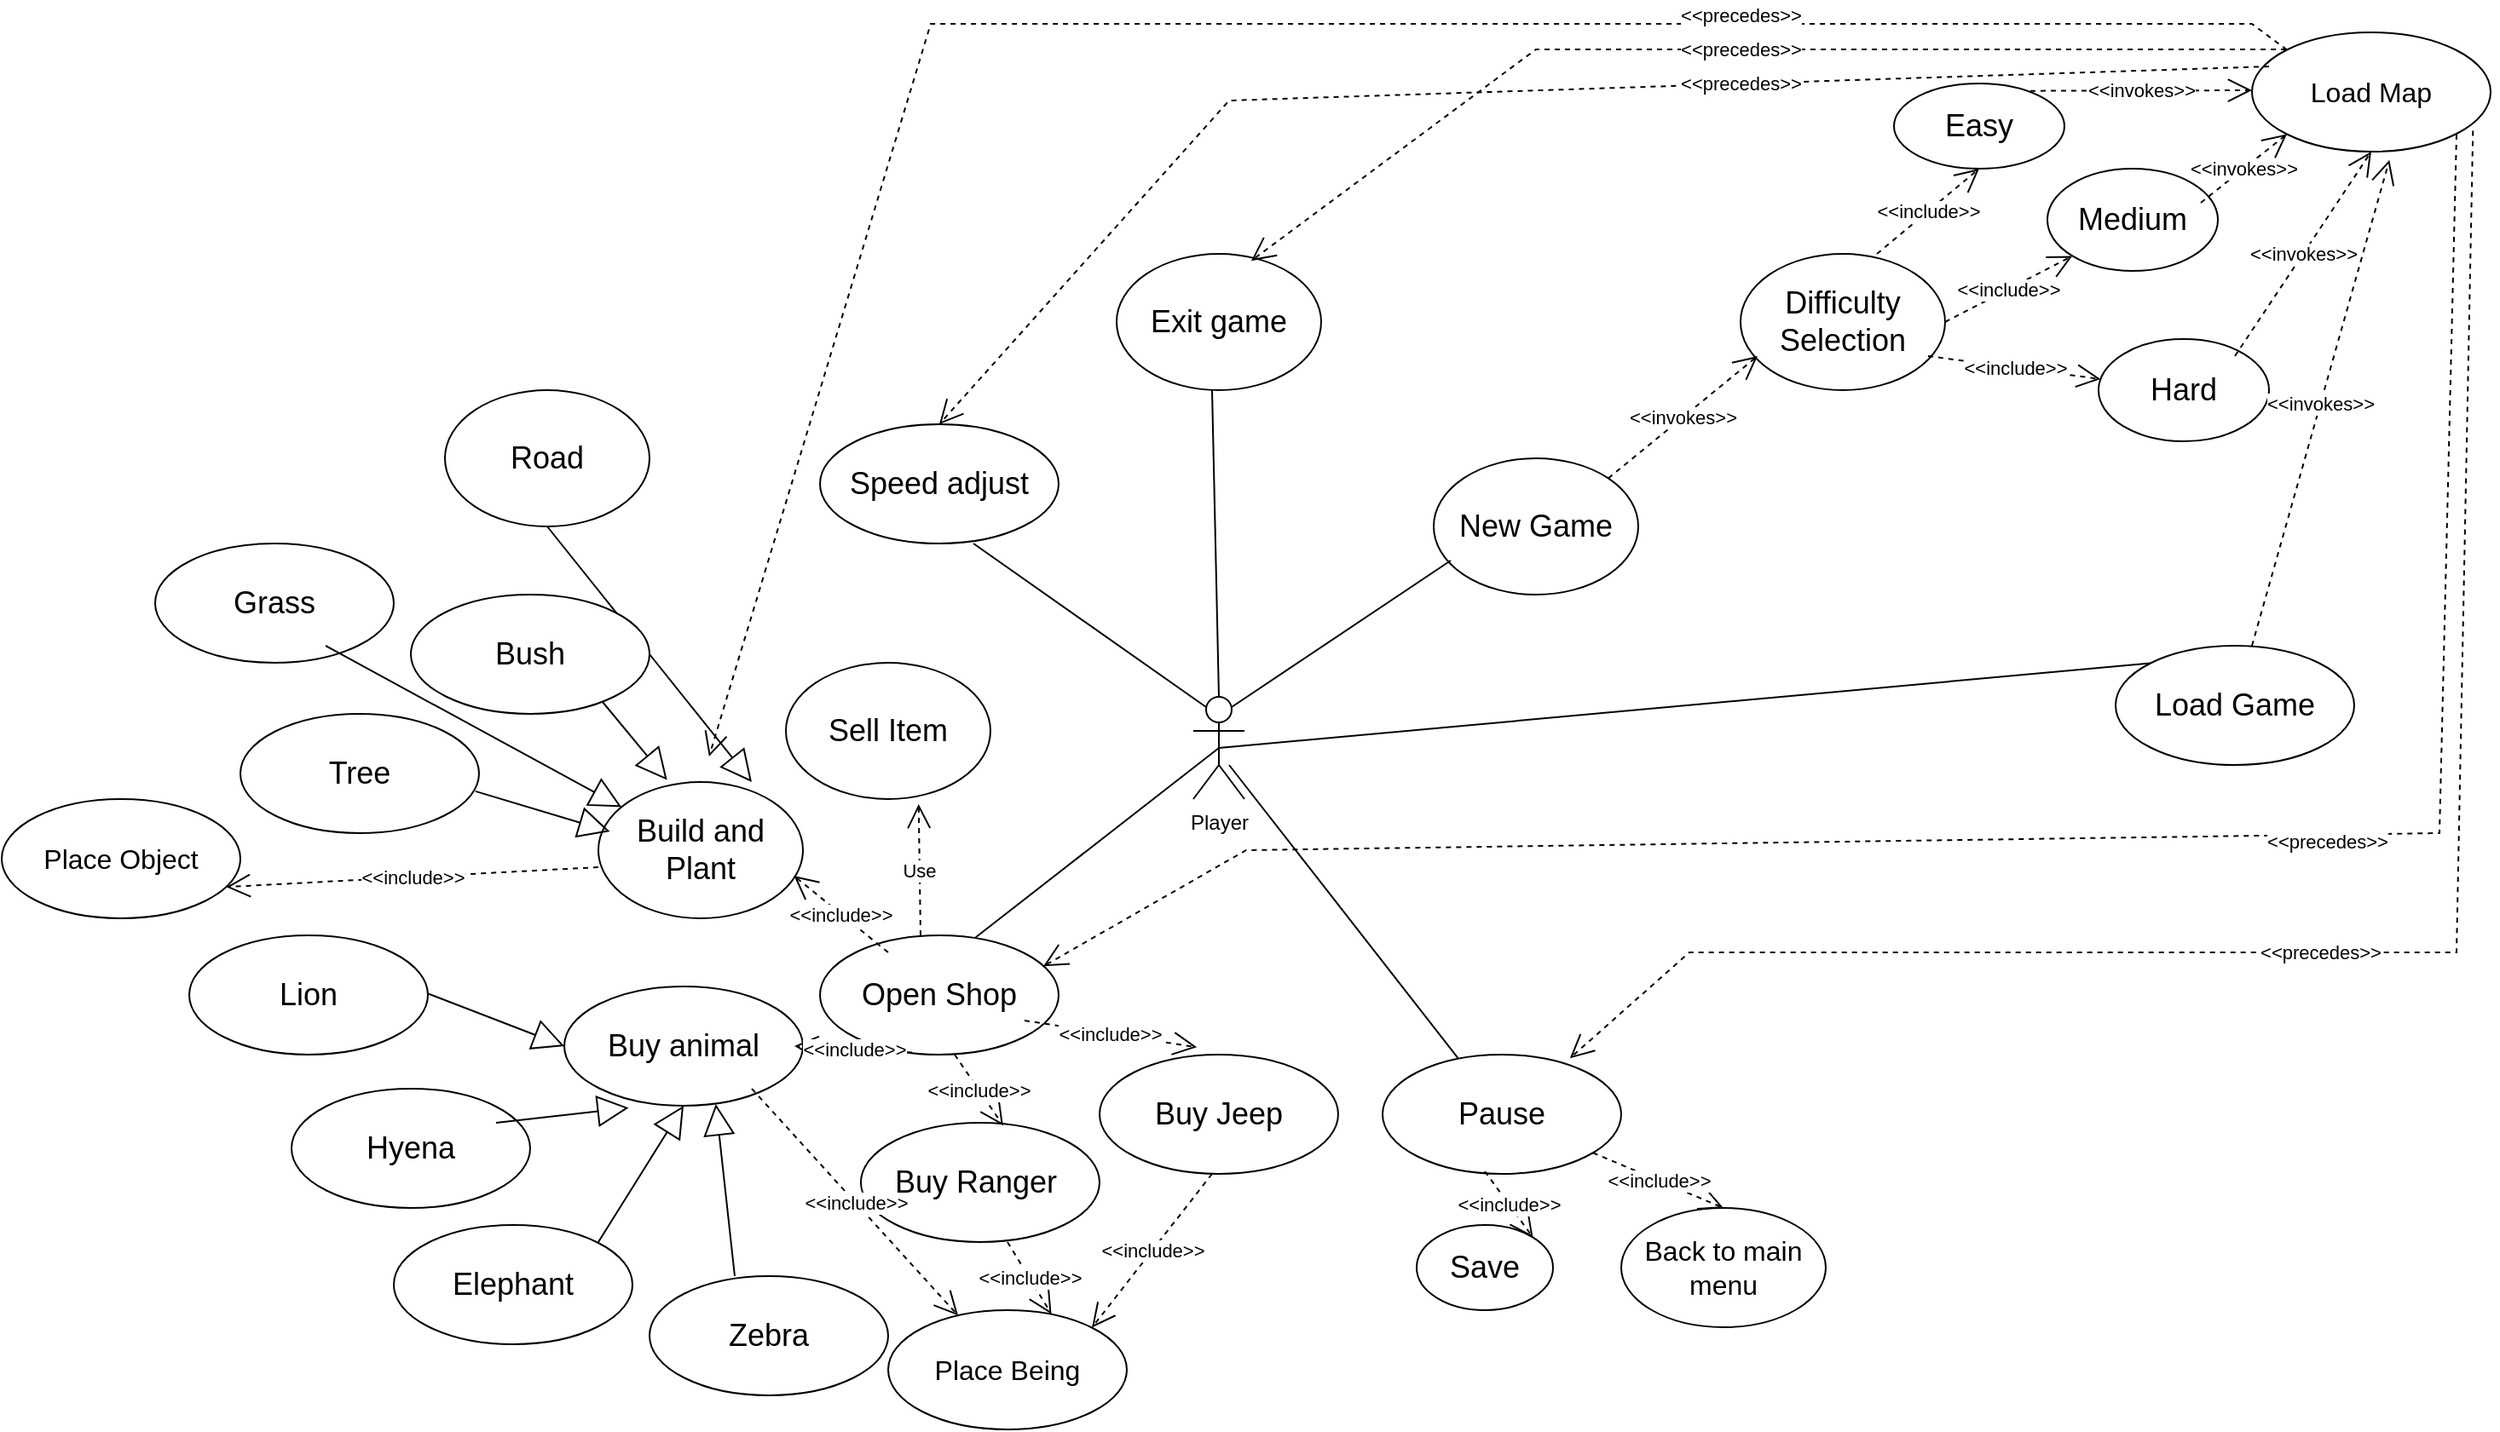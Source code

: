 <mxfile version="26.0.9">
  <diagram name="1 oldal" id="OyEDA8R54Vaxp7VV-NBK">
    <mxGraphModel dx="1694" dy="1720" grid="1" gridSize="10" guides="1" tooltips="1" connect="1" arrows="1" fold="1" page="1" pageScale="1" pageWidth="827" pageHeight="1169" math="0" shadow="0">
      <root>
        <mxCell id="0" />
        <mxCell id="1" parent="0" />
        <mxCell id="_38WelV2jUMVwPO3Fh2J-1" value="Player" style="shape=umlActor;verticalLabelPosition=bottom;verticalAlign=top;html=1;outlineConnect=0;" parent="1" vertex="1">
          <mxGeometry x="399" y="210" width="30" height="60" as="geometry" />
        </mxCell>
        <mxCell id="_38WelV2jUMVwPO3Fh2J-2" value="&lt;font style=&quot;font-size: 18px;&quot;&gt;New Game&lt;/font&gt;" style="ellipse;whiteSpace=wrap;html=1;" parent="1" vertex="1">
          <mxGeometry x="540" y="70" width="120" height="80" as="geometry" />
        </mxCell>
        <mxCell id="_38WelV2jUMVwPO3Fh2J-3" value="" style="endArrow=none;html=1;rounded=0;exitX=0.75;exitY=0.1;exitDx=0;exitDy=0;exitPerimeter=0;" parent="1" source="_38WelV2jUMVwPO3Fh2J-1" edge="1">
          <mxGeometry width="50" height="50" relative="1" as="geometry">
            <mxPoint x="500" y="180" as="sourcePoint" />
            <mxPoint x="550" y="130" as="targetPoint" />
          </mxGeometry>
        </mxCell>
        <mxCell id="_38WelV2jUMVwPO3Fh2J-4" value="&lt;font style=&quot;font-size: 18px;&quot;&gt;Difficulty Selection&lt;/font&gt;" style="ellipse;whiteSpace=wrap;html=1;" parent="1" vertex="1">
          <mxGeometry x="720" y="-50" width="120" height="80" as="geometry" />
        </mxCell>
        <mxCell id="_38WelV2jUMVwPO3Fh2J-5" value="&amp;lt;&amp;lt;invokes&amp;gt;&amp;gt;" style="endArrow=open;endSize=12;dashed=1;html=1;rounded=0;exitX=1;exitY=0;exitDx=0;exitDy=0;" parent="1" source="_38WelV2jUMVwPO3Fh2J-2" edge="1">
          <mxGeometry width="160" relative="1" as="geometry">
            <mxPoint x="570" y="10" as="sourcePoint" />
            <mxPoint x="730" y="10" as="targetPoint" />
          </mxGeometry>
        </mxCell>
        <mxCell id="_38WelV2jUMVwPO3Fh2J-6" value="&lt;font style=&quot;font-size: 18px;&quot;&gt;Exit &lt;font style=&quot;&quot;&gt;game&lt;/font&gt;&lt;/font&gt;" style="ellipse;whiteSpace=wrap;html=1;" parent="1" vertex="1">
          <mxGeometry x="354" y="-50" width="120" height="80" as="geometry" />
        </mxCell>
        <mxCell id="_38WelV2jUMVwPO3Fh2J-7" value="" style="endArrow=none;html=1;rounded=0;exitX=0.5;exitY=0;exitDx=0;exitDy=0;exitPerimeter=0;" parent="1" source="_38WelV2jUMVwPO3Fh2J-1" edge="1">
          <mxGeometry width="50" height="50" relative="1" as="geometry">
            <mxPoint x="410" y="200" as="sourcePoint" />
            <mxPoint x="410" y="30" as="targetPoint" />
          </mxGeometry>
        </mxCell>
        <mxCell id="_38WelV2jUMVwPO3Fh2J-8" value="&lt;font style=&quot;font-size: 18px;&quot;&gt;Build and Plant&lt;/font&gt;" style="ellipse;whiteSpace=wrap;html=1;" parent="1" vertex="1">
          <mxGeometry x="50" y="260" width="120" height="80" as="geometry" />
        </mxCell>
        <mxCell id="_38WelV2jUMVwPO3Fh2J-9" value="" style="endArrow=block;endSize=16;endFill=0;html=1;rounded=0;exitX=0.5;exitY=1;exitDx=0;exitDy=0;entryX=0.75;entryY=0;entryDx=0;entryDy=0;entryPerimeter=0;" parent="1" source="_38WelV2jUMVwPO3Fh2J-11" target="_38WelV2jUMVwPO3Fh2J-8" edge="1">
          <mxGeometry width="160" relative="1" as="geometry">
            <mxPoint x="110" y="50" as="sourcePoint" />
            <mxPoint x="170" y="80" as="targetPoint" />
          </mxGeometry>
        </mxCell>
        <mxCell id="_38WelV2jUMVwPO3Fh2J-10" value="" style="endArrow=none;html=1;rounded=0;exitX=0.25;exitY=0.1;exitDx=0;exitDy=0;exitPerimeter=0;" parent="1" source="_38WelV2jUMVwPO3Fh2J-1" edge="1">
          <mxGeometry width="50" height="50" relative="1" as="geometry">
            <mxPoint x="220" y="170" as="sourcePoint" />
            <mxPoint x="270" y="120" as="targetPoint" />
          </mxGeometry>
        </mxCell>
        <mxCell id="_38WelV2jUMVwPO3Fh2J-11" value="&lt;font style=&quot;font-size: 18px;&quot;&gt;Road&lt;/font&gt;" style="ellipse;whiteSpace=wrap;html=1;" parent="1" vertex="1">
          <mxGeometry x="-40" y="30" width="120" height="80" as="geometry" />
        </mxCell>
        <mxCell id="_38WelV2jUMVwPO3Fh2J-12" value="" style="endArrow=block;endSize=16;endFill=0;html=1;rounded=0;entryX=0.336;entryY=-0.015;entryDx=0;entryDy=0;entryPerimeter=0;" parent="1" target="_38WelV2jUMVwPO3Fh2J-8" edge="1">
          <mxGeometry width="160" relative="1" as="geometry">
            <mxPoint x="50" y="210" as="sourcePoint" />
            <mxPoint x="110" y="210" as="targetPoint" />
          </mxGeometry>
        </mxCell>
        <mxCell id="_38WelV2jUMVwPO3Fh2J-13" value="&lt;font style=&quot;font-size: 18px;&quot;&gt;Tree&lt;/font&gt;" style="ellipse;whiteSpace=wrap;html=1;" parent="1" vertex="1">
          <mxGeometry x="-160" y="220" width="140" height="70" as="geometry" />
        </mxCell>
        <mxCell id="_38WelV2jUMVwPO3Fh2J-15" value="&lt;span style=&quot;font-size: 18px;&quot;&gt;Bush&lt;/span&gt;" style="ellipse;whiteSpace=wrap;html=1;" parent="1" vertex="1">
          <mxGeometry x="-60" y="150" width="140" height="70" as="geometry" />
        </mxCell>
        <mxCell id="_38WelV2jUMVwPO3Fh2J-16" value="&lt;span style=&quot;font-size: 18px;&quot;&gt;Grass&lt;/span&gt;" style="ellipse;whiteSpace=wrap;html=1;" parent="1" vertex="1">
          <mxGeometry x="-210" y="120" width="140" height="70" as="geometry" />
        </mxCell>
        <mxCell id="_38WelV2jUMVwPO3Fh2J-17" value="" style="endArrow=block;endSize=16;endFill=0;html=1;rounded=0;entryX=0.056;entryY=0.363;entryDx=0;entryDy=0;entryPerimeter=0;exitX=0.985;exitY=0.649;exitDx=0;exitDy=0;exitPerimeter=0;" parent="1" source="_38WelV2jUMVwPO3Fh2J-13" target="_38WelV2jUMVwPO3Fh2J-8" edge="1">
          <mxGeometry width="160" relative="1" as="geometry">
            <mxPoint x="80" y="50" as="sourcePoint" />
            <mxPoint x="240" y="50" as="targetPoint" />
          </mxGeometry>
        </mxCell>
        <mxCell id="_38WelV2jUMVwPO3Fh2J-19" value="&lt;font size=&quot;3&quot;&gt;Load Map&lt;/font&gt;" style="ellipse;whiteSpace=wrap;html=1;" parent="1" vertex="1">
          <mxGeometry x="1020" y="-180" width="140" height="70" as="geometry" />
        </mxCell>
        <mxCell id="_38WelV2jUMVwPO3Fh2J-21" value="&amp;lt;&amp;lt;include&amp;gt;&amp;gt;" style="endArrow=open;endSize=12;dashed=1;html=1;rounded=0;entryX=0;entryY=1;entryDx=0;entryDy=0;" parent="1" target="_38WelV2jUMVwPO3Fh2J-41" edge="1">
          <mxGeometry width="160" relative="1" as="geometry">
            <mxPoint x="840" y="-10" as="sourcePoint" />
            <mxPoint x="930" y="-30" as="targetPoint" />
          </mxGeometry>
        </mxCell>
        <mxCell id="_38WelV2jUMVwPO3Fh2J-22" value="&lt;font style=&quot;font-size: 18px;&quot;&gt;Buy animal&lt;/font&gt;" style="ellipse;whiteSpace=wrap;html=1;" parent="1" vertex="1">
          <mxGeometry x="30" y="380" width="140" height="70" as="geometry" />
        </mxCell>
        <mxCell id="_38WelV2jUMVwPO3Fh2J-23" value="" style="endArrow=none;html=1;rounded=0;entryX=0.5;entryY=0.5;entryDx=0;entryDy=0;entryPerimeter=0;" parent="1" target="_38WelV2jUMVwPO3Fh2J-1" edge="1">
          <mxGeometry width="50" height="50" relative="1" as="geometry">
            <mxPoint x="260" y="360" as="sourcePoint" />
            <mxPoint x="310" y="310" as="targetPoint" />
          </mxGeometry>
        </mxCell>
        <mxCell id="_38WelV2jUMVwPO3Fh2J-26" value="&lt;span style=&quot;font-size: 18px;&quot;&gt;Lion&lt;/span&gt;" style="ellipse;whiteSpace=wrap;html=1;" parent="1" vertex="1">
          <mxGeometry x="-190" y="350" width="140" height="70" as="geometry" />
        </mxCell>
        <mxCell id="_38WelV2jUMVwPO3Fh2J-28" value="&lt;span style=&quot;font-size: 18px;&quot;&gt;Zebra&lt;/span&gt;" style="ellipse;whiteSpace=wrap;html=1;" parent="1" vertex="1">
          <mxGeometry x="80" y="550" width="140" height="70" as="geometry" />
        </mxCell>
        <mxCell id="_38WelV2jUMVwPO3Fh2J-29" value="&lt;font style=&quot;font-size: 18px;&quot;&gt;Hyena&lt;/font&gt;" style="ellipse;whiteSpace=wrap;html=1;" parent="1" vertex="1">
          <mxGeometry x="-130" y="440" width="140" height="70" as="geometry" />
        </mxCell>
        <mxCell id="_38WelV2jUMVwPO3Fh2J-30" value="&lt;span style=&quot;font-size: 18px;&quot;&gt;Elephant&lt;/span&gt;" style="ellipse;whiteSpace=wrap;html=1;" parent="1" vertex="1">
          <mxGeometry x="-70" y="520" width="140" height="70" as="geometry" />
        </mxCell>
        <mxCell id="_38WelV2jUMVwPO3Fh2J-31" value="" style="endArrow=block;endSize=16;endFill=0;html=1;rounded=0;entryX=0;entryY=0.5;entryDx=0;entryDy=0;" parent="1" target="_38WelV2jUMVwPO3Fh2J-22" edge="1">
          <mxGeometry width="160" relative="1" as="geometry">
            <mxPoint x="-50" y="384.17" as="sourcePoint" />
            <mxPoint x="110" y="384.17" as="targetPoint" />
          </mxGeometry>
        </mxCell>
        <mxCell id="_38WelV2jUMVwPO3Fh2J-32" value="" style="endArrow=block;endSize=16;endFill=0;html=1;rounded=0;entryX=0.27;entryY=1.017;entryDx=0;entryDy=0;entryPerimeter=0;" parent="1" target="_38WelV2jUMVwPO3Fh2J-22" edge="1">
          <mxGeometry width="160" relative="1" as="geometry">
            <mxPoint x="-10" y="460" as="sourcePoint" />
            <mxPoint x="150" y="460" as="targetPoint" />
          </mxGeometry>
        </mxCell>
        <mxCell id="_38WelV2jUMVwPO3Fh2J-33" value="" style="endArrow=block;endSize=16;endFill=0;html=1;rounded=0;entryX=0.5;entryY=1;entryDx=0;entryDy=0;" parent="1" target="_38WelV2jUMVwPO3Fh2J-22" edge="1">
          <mxGeometry width="160" relative="1" as="geometry">
            <mxPoint x="50" y="530" as="sourcePoint" />
            <mxPoint x="210" y="530" as="targetPoint" />
          </mxGeometry>
        </mxCell>
        <mxCell id="_38WelV2jUMVwPO3Fh2J-34" value="" style="endArrow=block;endSize=16;endFill=0;html=1;rounded=0;entryX=0.635;entryY=0.986;entryDx=0;entryDy=0;entryPerimeter=0;" parent="1" target="_38WelV2jUMVwPO3Fh2J-22" edge="1">
          <mxGeometry width="160" relative="1" as="geometry">
            <mxPoint x="130" y="550" as="sourcePoint" />
            <mxPoint x="290" y="550" as="targetPoint" />
          </mxGeometry>
        </mxCell>
        <mxCell id="_38WelV2jUMVwPO3Fh2J-35" value="&lt;font style=&quot;font-size: 18px;&quot;&gt;Open Shop&lt;/font&gt;" style="ellipse;whiteSpace=wrap;html=1;" parent="1" vertex="1">
          <mxGeometry x="180" y="350" width="140" height="70" as="geometry" />
        </mxCell>
        <mxCell id="_38WelV2jUMVwPO3Fh2J-38" value="&lt;font style=&quot;font-size: 18px;&quot;&gt;Load Game&lt;/font&gt;" style="ellipse;whiteSpace=wrap;html=1;" parent="1" vertex="1">
          <mxGeometry x="940" y="180" width="140" height="70" as="geometry" />
        </mxCell>
        <mxCell id="_38WelV2jUMVwPO3Fh2J-39" value="" style="endArrow=none;html=1;rounded=0;exitX=0;exitY=0;exitDx=0;exitDy=0;entryX=0.5;entryY=0.5;entryDx=0;entryDy=0;entryPerimeter=0;" parent="1" source="_38WelV2jUMVwPO3Fh2J-38" target="_38WelV2jUMVwPO3Fh2J-1" edge="1">
          <mxGeometry width="50" height="50" relative="1" as="geometry">
            <mxPoint x="380" y="320" as="sourcePoint" />
            <mxPoint x="430" y="270" as="targetPoint" />
          </mxGeometry>
        </mxCell>
        <mxCell id="_38WelV2jUMVwPO3Fh2J-40" value="&lt;font style=&quot;font-size: 18px;&quot;&gt;Easy&lt;/font&gt;" style="ellipse;whiteSpace=wrap;html=1;" parent="1" vertex="1">
          <mxGeometry x="810" y="-150" width="100" height="50" as="geometry" />
        </mxCell>
        <mxCell id="_38WelV2jUMVwPO3Fh2J-41" value="&lt;font style=&quot;font-size: 18px;&quot;&gt;Medium&lt;/font&gt;" style="ellipse;whiteSpace=wrap;html=1;" parent="1" vertex="1">
          <mxGeometry x="900" y="-100" width="100" height="60" as="geometry" />
        </mxCell>
        <mxCell id="_38WelV2jUMVwPO3Fh2J-44" value="&lt;font style=&quot;font-size: 18px;&quot;&gt;Hard&lt;/font&gt;" style="ellipse;whiteSpace=wrap;html=1;" parent="1" vertex="1">
          <mxGeometry x="930" width="100" height="60" as="geometry" />
        </mxCell>
        <mxCell id="_38WelV2jUMVwPO3Fh2J-45" value="&amp;lt;&amp;lt;include&amp;gt;&amp;gt;" style="endArrow=open;endSize=12;dashed=1;html=1;rounded=0;entryX=0.5;entryY=1;entryDx=0;entryDy=0;" parent="1" target="_38WelV2jUMVwPO3Fh2J-40" edge="1">
          <mxGeometry width="160" relative="1" as="geometry">
            <mxPoint x="800" y="-50" as="sourcePoint" />
            <mxPoint x="960" y="-50" as="targetPoint" />
          </mxGeometry>
        </mxCell>
        <mxCell id="_38WelV2jUMVwPO3Fh2J-46" value="" style="endArrow=block;endSize=16;endFill=0;html=1;rounded=0;" parent="1" target="_38WelV2jUMVwPO3Fh2J-8" edge="1">
          <mxGeometry width="160" relative="1" as="geometry">
            <mxPoint x="-110" y="180" as="sourcePoint" />
            <mxPoint x="50" y="180" as="targetPoint" />
          </mxGeometry>
        </mxCell>
        <mxCell id="_38WelV2jUMVwPO3Fh2J-48" value="&lt;font style=&quot;font-size: 18px;&quot;&gt;Buy Ranger&amp;nbsp;&lt;/font&gt;" style="ellipse;whiteSpace=wrap;html=1;" parent="1" vertex="1">
          <mxGeometry x="204" y="460" width="140" height="70" as="geometry" />
        </mxCell>
        <mxCell id="_38WelV2jUMVwPO3Fh2J-49" value="&lt;span style=&quot;font-size: 18px;&quot;&gt;Buy Jeep&lt;/span&gt;" style="ellipse;whiteSpace=wrap;html=1;" parent="1" vertex="1">
          <mxGeometry x="344" y="420" width="140" height="70" as="geometry" />
        </mxCell>
        <mxCell id="_38WelV2jUMVwPO3Fh2J-52" value="&lt;font style=&quot;font-size: 18px;&quot;&gt;Speed adjust&lt;/font&gt;" style="ellipse;whiteSpace=wrap;html=1;" parent="1" vertex="1">
          <mxGeometry x="180" y="50" width="140" height="70" as="geometry" />
        </mxCell>
        <mxCell id="_38WelV2jUMVwPO3Fh2J-54" value="&amp;lt;&amp;lt;include&amp;gt;&amp;gt;" style="endArrow=open;endSize=12;dashed=1;html=1;rounded=0;" parent="1" target="_38WelV2jUMVwPO3Fh2J-44" edge="1">
          <mxGeometry width="160" relative="1" as="geometry">
            <mxPoint x="830" y="10" as="sourcePoint" />
            <mxPoint x="990" y="10" as="targetPoint" />
          </mxGeometry>
        </mxCell>
        <mxCell id="_38WelV2jUMVwPO3Fh2J-55" value="&lt;font style=&quot;font-size: 18px;&quot;&gt;Pause&lt;/font&gt;" style="ellipse;whiteSpace=wrap;html=1;" parent="1" vertex="1">
          <mxGeometry x="510" y="420" width="140" height="70" as="geometry" />
        </mxCell>
        <mxCell id="_38WelV2jUMVwPO3Fh2J-56" value="" style="endArrow=none;html=1;rounded=0;" parent="1" target="_38WelV2jUMVwPO3Fh2J-55" edge="1">
          <mxGeometry width="50" height="50" relative="1" as="geometry">
            <mxPoint x="420" y="250" as="sourcePoint" />
            <mxPoint x="470" y="200" as="targetPoint" />
          </mxGeometry>
        </mxCell>
        <mxCell id="_38WelV2jUMVwPO3Fh2J-57" value="&lt;font style=&quot;font-size: 18px;&quot;&gt;Save&lt;/font&gt;" style="ellipse;whiteSpace=wrap;html=1;" parent="1" vertex="1">
          <mxGeometry x="530" y="520" width="80" height="50" as="geometry" />
        </mxCell>
        <mxCell id="_38WelV2jUMVwPO3Fh2J-58" value="&lt;font size=&quot;3&quot;&gt;Back to main menu&lt;/font&gt;" style="ellipse;whiteSpace=wrap;html=1;" parent="1" vertex="1">
          <mxGeometry x="650" y="510" width="120" height="70" as="geometry" />
        </mxCell>
        <mxCell id="_38WelV2jUMVwPO3Fh2J-59" value="&amp;lt;&amp;lt;invokes&amp;gt;&amp;gt;" style="endArrow=open;endSize=12;dashed=1;html=1;rounded=0;" parent="1" edge="1">
          <mxGeometry width="160" relative="1" as="geometry">
            <mxPoint x="890" y="-145.67" as="sourcePoint" />
            <mxPoint x="1020" y="-146" as="targetPoint" />
          </mxGeometry>
        </mxCell>
        <mxCell id="_38WelV2jUMVwPO3Fh2J-60" value="&amp;lt;&amp;lt;invokes&amp;gt;&amp;gt;" style="endArrow=open;endSize=12;dashed=1;html=1;rounded=0;entryX=0;entryY=1;entryDx=0;entryDy=0;" parent="1" target="_38WelV2jUMVwPO3Fh2J-19" edge="1">
          <mxGeometry width="160" relative="1" as="geometry">
            <mxPoint x="990" y="-80" as="sourcePoint" />
            <mxPoint x="1150" y="-80" as="targetPoint" />
          </mxGeometry>
        </mxCell>
        <mxCell id="_38WelV2jUMVwPO3Fh2J-61" value="&amp;lt;&amp;lt;invokes&amp;gt;&amp;gt;" style="endArrow=open;endSize=12;dashed=1;html=1;rounded=0;entryX=0.5;entryY=1;entryDx=0;entryDy=0;" parent="1" target="_38WelV2jUMVwPO3Fh2J-19" edge="1">
          <mxGeometry width="160" relative="1" as="geometry">
            <mxPoint x="1010" y="10" as="sourcePoint" />
            <mxPoint x="1170" y="10" as="targetPoint" />
          </mxGeometry>
        </mxCell>
        <mxCell id="_38WelV2jUMVwPO3Fh2J-62" value="&amp;lt;&amp;lt;invokes&amp;gt;&amp;gt;" style="endArrow=open;endSize=12;dashed=1;html=1;rounded=0;entryX=0.576;entryY=1.07;entryDx=0;entryDy=0;entryPerimeter=0;" parent="1" target="_38WelV2jUMVwPO3Fh2J-19" edge="1">
          <mxGeometry width="160" relative="1" as="geometry">
            <mxPoint x="1020" y="180" as="sourcePoint" />
            <mxPoint x="1180" y="180" as="targetPoint" />
          </mxGeometry>
        </mxCell>
        <mxCell id="_38WelV2jUMVwPO3Fh2J-63" value="&amp;lt;&amp;lt;include&amp;gt;&amp;gt;" style="endArrow=open;endSize=12;dashed=1;html=1;rounded=0;entryX=0.941;entryY=0.737;entryDx=0;entryDy=0;entryPerimeter=0;" parent="1" target="_38WelV2jUMVwPO3Fh2J-64" edge="1">
          <mxGeometry width="160" relative="1" as="geometry">
            <mxPoint x="50" y="310" as="sourcePoint" />
            <mxPoint x="-284.444" y="280" as="targetPoint" />
          </mxGeometry>
        </mxCell>
        <mxCell id="_38WelV2jUMVwPO3Fh2J-64" value="&lt;font size=&quot;3&quot;&gt;Place Object&lt;/font&gt;" style="ellipse;whiteSpace=wrap;html=1;" parent="1" vertex="1">
          <mxGeometry x="-300" y="270" width="140" height="70" as="geometry" />
        </mxCell>
        <mxCell id="_38WelV2jUMVwPO3Fh2J-66" value="&lt;font size=&quot;3&quot;&gt;Place Being&lt;/font&gt;" style="ellipse;whiteSpace=wrap;html=1;" parent="1" vertex="1">
          <mxGeometry x="220" y="570" width="140" height="70" as="geometry" />
        </mxCell>
        <mxCell id="_38WelV2jUMVwPO3Fh2J-68" value="&amp;lt;&amp;lt;include&amp;gt;&amp;gt;" style="endArrow=open;endSize=12;dashed=1;html=1;rounded=0;" parent="1" target="_38WelV2jUMVwPO3Fh2J-66" edge="1">
          <mxGeometry width="160" relative="1" as="geometry">
            <mxPoint x="140" y="440" as="sourcePoint" />
            <mxPoint x="300" y="440" as="targetPoint" />
          </mxGeometry>
        </mxCell>
        <mxCell id="_38WelV2jUMVwPO3Fh2J-69" value="&amp;lt;&amp;lt;include&amp;gt;&amp;gt;" style="endArrow=open;endSize=12;dashed=1;html=1;rounded=0;entryX=0.684;entryY=0.032;entryDx=0;entryDy=0;entryPerimeter=0;" parent="1" target="_38WelV2jUMVwPO3Fh2J-66" edge="1">
          <mxGeometry width="160" relative="1" as="geometry">
            <mxPoint x="290" y="530" as="sourcePoint" />
            <mxPoint x="450" y="520" as="targetPoint" />
          </mxGeometry>
        </mxCell>
        <mxCell id="_38WelV2jUMVwPO3Fh2J-70" value="&amp;lt;&amp;lt;include&amp;gt;&amp;gt;" style="endArrow=open;endSize=12;dashed=1;html=1;rounded=0;entryX=1;entryY=0;entryDx=0;entryDy=0;" parent="1" target="_38WelV2jUMVwPO3Fh2J-66" edge="1">
          <mxGeometry width="160" relative="1" as="geometry">
            <mxPoint x="410" y="490" as="sourcePoint" />
            <mxPoint x="570" y="490" as="targetPoint" />
          </mxGeometry>
        </mxCell>
        <mxCell id="_38WelV2jUMVwPO3Fh2J-73" value="&amp;lt;&amp;lt;include&amp;gt;&amp;gt;" style="endArrow=open;endSize=12;dashed=1;html=1;rounded=0;entryX=0.5;entryY=0;entryDx=0;entryDy=0;" parent="1" source="_38WelV2jUMVwPO3Fh2J-55" target="_38WelV2jUMVwPO3Fh2J-58" edge="1">
          <mxGeometry width="160" relative="1" as="geometry">
            <mxPoint x="840" y="20" as="sourcePoint" />
            <mxPoint x="941" y="33" as="targetPoint" />
          </mxGeometry>
        </mxCell>
        <mxCell id="_38WelV2jUMVwPO3Fh2J-74" value="&amp;lt;&amp;lt;include&amp;gt;&amp;gt;" style="endArrow=open;endSize=12;dashed=1;html=1;rounded=0;entryX=1;entryY=0;entryDx=0;entryDy=0;" parent="1" target="_38WelV2jUMVwPO3Fh2J-57" edge="1">
          <mxGeometry width="160" relative="1" as="geometry">
            <mxPoint x="570" y="488.5" as="sourcePoint" />
            <mxPoint x="671" y="501.5" as="targetPoint" />
          </mxGeometry>
        </mxCell>
        <mxCell id="_38WelV2jUMVwPO3Fh2J-75" value="&amp;lt;&amp;lt;precedes&amp;gt;&amp;gt;" style="endArrow=open;endSize=12;dashed=1;html=1;rounded=0;entryX=0.658;entryY=0.051;entryDx=0;entryDy=0;entryPerimeter=0;" parent="1" target="_38WelV2jUMVwPO3Fh2J-6" edge="1">
          <mxGeometry x="-0.013" width="160" relative="1" as="geometry">
            <mxPoint x="1040" y="-170" as="sourcePoint" />
            <mxPoint x="397.143" y="-170" as="targetPoint" />
            <Array as="points">
              <mxPoint x="600" y="-170" />
            </Array>
            <mxPoint as="offset" />
          </mxGeometry>
        </mxCell>
        <mxCell id="_38WelV2jUMVwPO3Fh2J-76" value="&amp;lt;&amp;lt;precedes&amp;gt;&amp;gt;" style="endArrow=open;endSize=12;dashed=1;html=1;rounded=0;entryX=0.5;entryY=0;entryDx=0;entryDy=0;" parent="1" target="_38WelV2jUMVwPO3Fh2J-52" edge="1">
          <mxGeometry x="-0.283" width="160" relative="1" as="geometry">
            <mxPoint x="1030" y="-160" as="sourcePoint" />
            <mxPoint x="208.095" y="-130" as="targetPoint" />
            <Array as="points">
              <mxPoint x="420" y="-140" />
            </Array>
            <mxPoint as="offset" />
          </mxGeometry>
        </mxCell>
        <mxCell id="_38WelV2jUMVwPO3Fh2J-77" value="&amp;lt;&amp;lt;precedes&amp;gt;&amp;gt;" style="endArrow=open;endSize=12;dashed=1;html=1;rounded=0;entryX=0.5;entryY=0;entryDx=0;entryDy=0;exitX=0;exitY=0;exitDx=0;exitDy=0;" parent="1" source="_38WelV2jUMVwPO3Fh2J-19" edge="1">
          <mxGeometry x="-0.479" y="-5" width="160" relative="1" as="geometry">
            <mxPoint x="1045.058" y="-184.55" as="sourcePoint" />
            <mxPoint x="114.95" y="245" as="targetPoint" />
            <Array as="points">
              <mxPoint x="1020" y="-185" />
              <mxPoint x="244.95" y="-185" />
            </Array>
            <mxPoint as="offset" />
          </mxGeometry>
        </mxCell>
        <mxCell id="_38WelV2jUMVwPO3Fh2J-78" value="&amp;lt;&amp;lt;precedes&amp;gt;&amp;gt;" style="endArrow=open;endSize=12;dashed=1;html=1;rounded=0;exitX=0.926;exitY=0.825;exitDx=0;exitDy=0;exitPerimeter=0;entryX=0.785;entryY=0.031;entryDx=0;entryDy=0;entryPerimeter=0;" parent="1" source="_38WelV2jUMVwPO3Fh2J-19" target="_38WelV2jUMVwPO3Fh2J-55" edge="1">
          <mxGeometry x="0.096" width="160" relative="1" as="geometry">
            <mxPoint x="1160" y="-122.02" as="sourcePoint" />
            <mxPoint x="610" y="360" as="targetPoint" />
            <Array as="points">
              <mxPoint x="1140" y="360" />
              <mxPoint x="690" y="360" />
            </Array>
            <mxPoint as="offset" />
          </mxGeometry>
        </mxCell>
        <mxCell id="_38WelV2jUMVwPO3Fh2J-79" value="&amp;lt;&amp;lt;precedes&amp;gt;&amp;gt;" style="endArrow=open;endSize=12;dashed=1;html=1;rounded=0;entryX=0.936;entryY=0.259;entryDx=0;entryDy=0;entryPerimeter=0;" parent="1" target="_38WelV2jUMVwPO3Fh2J-35" edge="1">
          <mxGeometry x="-0.237" y="4" width="160" relative="1" as="geometry">
            <mxPoint x="1140" y="-120" as="sourcePoint" />
            <mxPoint x="380" y="300" as="targetPoint" />
            <Array as="points">
              <mxPoint x="1130" y="290" />
              <mxPoint x="430" y="300" />
            </Array>
            <mxPoint as="offset" />
          </mxGeometry>
        </mxCell>
        <mxCell id="RtlMcVQhv3fvsgvqSvBe-1" value="&amp;lt;&amp;lt;include&amp;gt;&amp;gt;" style="endArrow=open;endSize=12;dashed=1;html=1;rounded=0;entryX=0.956;entryY=0.688;entryDx=0;entryDy=0;entryPerimeter=0;" parent="1" target="_38WelV2jUMVwPO3Fh2J-8" edge="1">
          <mxGeometry width="160" relative="1" as="geometry">
            <mxPoint x="220" y="360" as="sourcePoint" />
            <mxPoint x="380" y="360" as="targetPoint" />
          </mxGeometry>
        </mxCell>
        <mxCell id="RtlMcVQhv3fvsgvqSvBe-2" value="&amp;lt;&amp;lt;include&amp;gt;&amp;gt;" style="endArrow=open;endSize=12;dashed=1;html=1;rounded=0;entryX=0.408;entryY=-0.062;entryDx=0;entryDy=0;entryPerimeter=0;" parent="1" target="_38WelV2jUMVwPO3Fh2J-49" edge="1">
          <mxGeometry width="160" relative="1" as="geometry">
            <mxPoint x="300" y="400" as="sourcePoint" />
            <mxPoint x="460" y="400" as="targetPoint" />
          </mxGeometry>
        </mxCell>
        <mxCell id="RtlMcVQhv3fvsgvqSvBe-3" value="&amp;lt;&amp;lt;include&amp;gt;&amp;gt;" style="endArrow=open;endSize=12;dashed=1;html=1;rounded=0;entryX=0.956;entryY=0.688;entryDx=0;entryDy=0;entryPerimeter=0;exitX=0.386;exitY=0.983;exitDx=0;exitDy=0;exitPerimeter=0;" parent="1" source="_38WelV2jUMVwPO3Fh2J-35" edge="1">
          <mxGeometry width="160" relative="1" as="geometry">
            <mxPoint x="220" y="460" as="sourcePoint" />
            <mxPoint x="165" y="415" as="targetPoint" />
          </mxGeometry>
        </mxCell>
        <mxCell id="RtlMcVQhv3fvsgvqSvBe-4" value="&amp;lt;&amp;lt;include&amp;gt;&amp;gt;" style="endArrow=open;endSize=12;dashed=1;html=1;rounded=0;entryX=0.596;entryY=0.023;entryDx=0;entryDy=0;entryPerimeter=0;" parent="1" target="_38WelV2jUMVwPO3Fh2J-48" edge="1">
          <mxGeometry width="160" relative="1" as="geometry">
            <mxPoint x="259" y="420" as="sourcePoint" />
            <mxPoint x="360" y="436" as="targetPoint" />
          </mxGeometry>
        </mxCell>
        <mxCell id="z16p6qsZJ8Uu6fdU1V2K-1" value="&lt;font style=&quot;font-size: 18px;&quot;&gt;Sell Item&lt;/font&gt;" style="ellipse;whiteSpace=wrap;html=1;" vertex="1" parent="1">
          <mxGeometry x="160" y="190" width="120" height="80" as="geometry" />
        </mxCell>
        <mxCell id="z16p6qsZJ8Uu6fdU1V2K-2" value="Use" style="endArrow=open;endSize=12;dashed=1;html=1;rounded=0;entryX=0.649;entryY=1.037;entryDx=0;entryDy=0;entryPerimeter=0;" edge="1" parent="1" target="z16p6qsZJ8Uu6fdU1V2K-1">
          <mxGeometry width="160" relative="1" as="geometry">
            <mxPoint x="239" y="350" as="sourcePoint" />
            <mxPoint x="399" y="350" as="targetPoint" />
          </mxGeometry>
        </mxCell>
      </root>
    </mxGraphModel>
  </diagram>
</mxfile>
